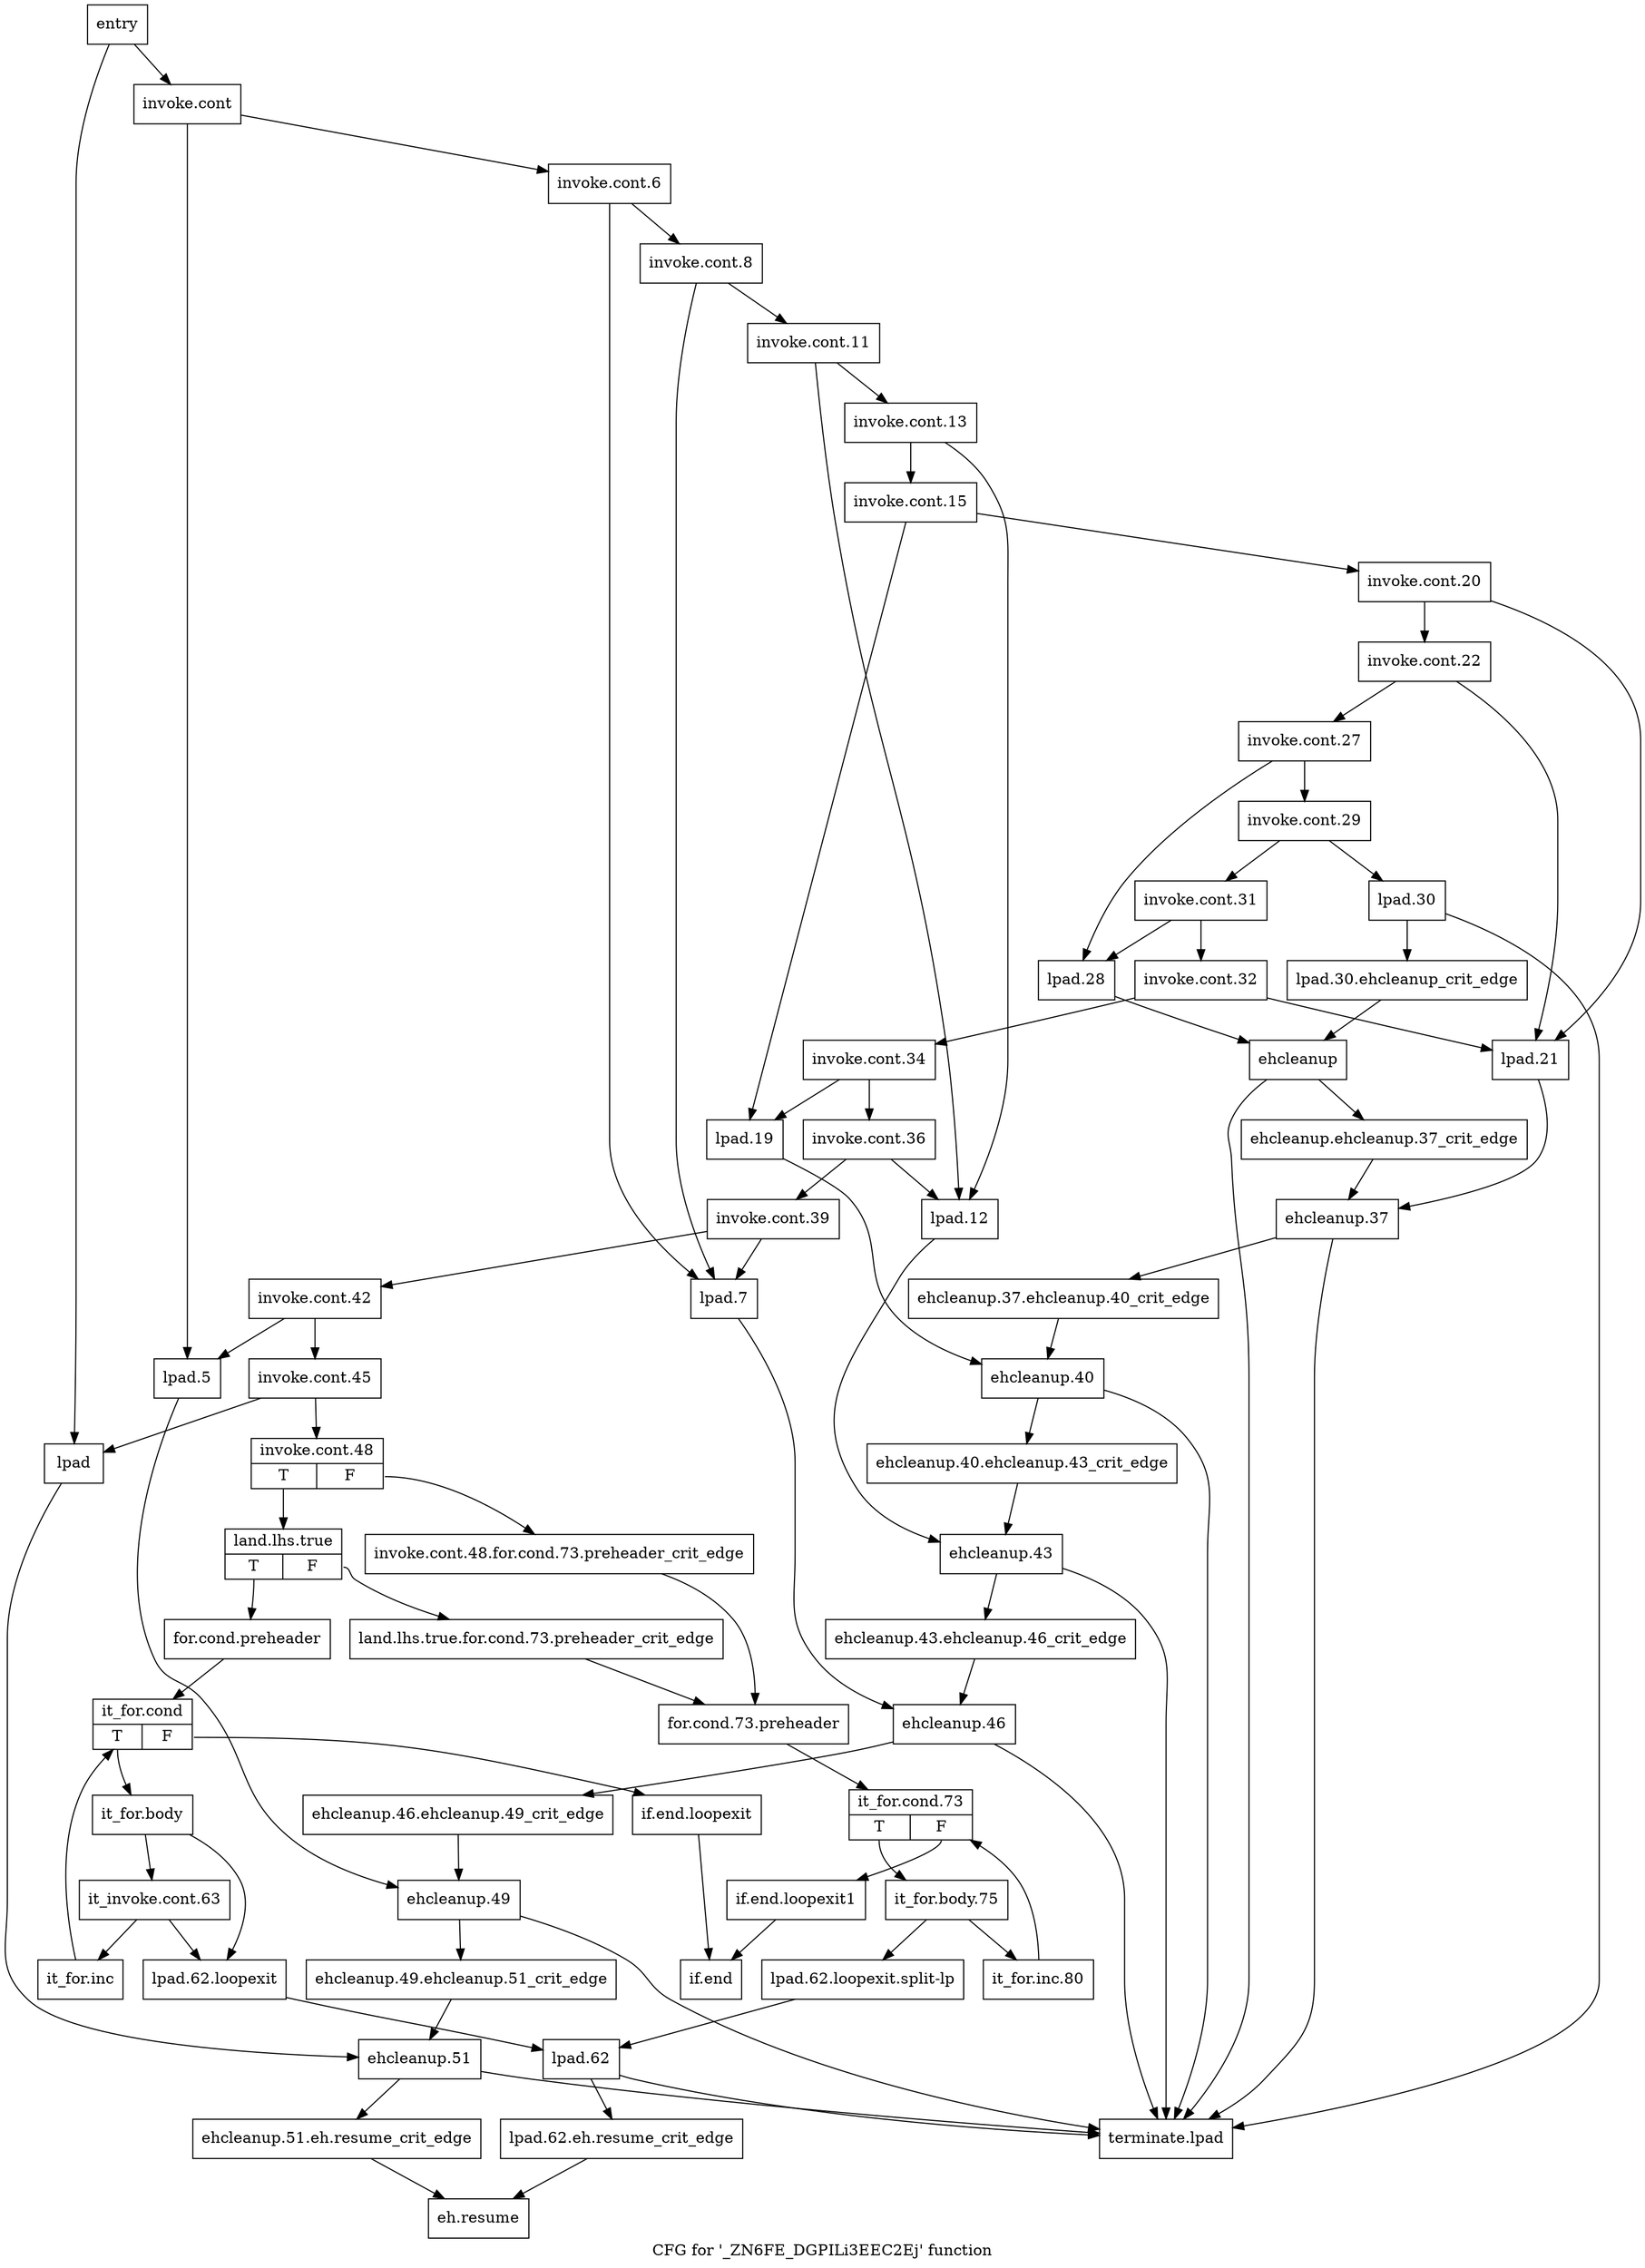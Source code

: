 digraph "CFG for '_ZN6FE_DGPILi3EEC2Ej' function" {
	label="CFG for '_ZN6FE_DGPILi3EEC2Ej' function";

	Node0x4e47070 [shape=record,label="{entry}"];
	Node0x4e47070 -> Node0x4e470c0;
	Node0x4e47070 -> Node0x4e47930;
	Node0x4e470c0 [shape=record,label="{invoke.cont}"];
	Node0x4e470c0 -> Node0x4e47110;
	Node0x4e470c0 -> Node0x4e47980;
	Node0x4e47110 [shape=record,label="{invoke.cont.6}"];
	Node0x4e47110 -> Node0x4e47160;
	Node0x4e47110 -> Node0x4e479d0;
	Node0x4e47160 [shape=record,label="{invoke.cont.8}"];
	Node0x4e47160 -> Node0x4e471b0;
	Node0x4e47160 -> Node0x4e479d0;
	Node0x4e471b0 [shape=record,label="{invoke.cont.11}"];
	Node0x4e471b0 -> Node0x4e47200;
	Node0x4e471b0 -> Node0x4e47a20;
	Node0x4e47200 [shape=record,label="{invoke.cont.13}"];
	Node0x4e47200 -> Node0x4e47250;
	Node0x4e47200 -> Node0x4e47a20;
	Node0x4e47250 [shape=record,label="{invoke.cont.15}"];
	Node0x4e47250 -> Node0x4e472a0;
	Node0x4e47250 -> Node0x4e47a70;
	Node0x4e472a0 [shape=record,label="{invoke.cont.20}"];
	Node0x4e472a0 -> Node0x4e472f0;
	Node0x4e472a0 -> Node0x4e47ac0;
	Node0x4e472f0 [shape=record,label="{invoke.cont.22}"];
	Node0x4e472f0 -> Node0x4e47340;
	Node0x4e472f0 -> Node0x4e47ac0;
	Node0x4e47340 [shape=record,label="{invoke.cont.27}"];
	Node0x4e47340 -> Node0x4e47390;
	Node0x4e47340 -> Node0x4e47b10;
	Node0x4e47390 [shape=record,label="{invoke.cont.29}"];
	Node0x4e47390 -> Node0x4e473e0;
	Node0x4e47390 -> Node0x4e47b60;
	Node0x4e473e0 [shape=record,label="{invoke.cont.31}"];
	Node0x4e473e0 -> Node0x4e47430;
	Node0x4e473e0 -> Node0x4e47b10;
	Node0x4e47430 [shape=record,label="{invoke.cont.32}"];
	Node0x4e47430 -> Node0x4e47480;
	Node0x4e47430 -> Node0x4e47ac0;
	Node0x4e47480 [shape=record,label="{invoke.cont.34}"];
	Node0x4e47480 -> Node0x4e474d0;
	Node0x4e47480 -> Node0x4e47a70;
	Node0x4e474d0 [shape=record,label="{invoke.cont.36}"];
	Node0x4e474d0 -> Node0x4e47520;
	Node0x4e474d0 -> Node0x4e47a20;
	Node0x4e47520 [shape=record,label="{invoke.cont.39}"];
	Node0x4e47520 -> Node0x4e47570;
	Node0x4e47520 -> Node0x4e479d0;
	Node0x4e47570 [shape=record,label="{invoke.cont.42}"];
	Node0x4e47570 -> Node0x4e475c0;
	Node0x4e47570 -> Node0x4e47980;
	Node0x4e475c0 [shape=record,label="{invoke.cont.45}"];
	Node0x4e475c0 -> Node0x4e47610;
	Node0x4e475c0 -> Node0x4e47930;
	Node0x4e47610 [shape=record,label="{invoke.cont.48|{<s0>T|<s1>F}}"];
	Node0x4e47610:s0 -> Node0x4e47700;
	Node0x4e47610:s1 -> Node0x4e47660;
	Node0x4e47660 [shape=record,label="{invoke.cont.48.for.cond.73.preheader_crit_edge}"];
	Node0x4e47660 -> Node0x4e476b0;
	Node0x4e476b0 [shape=record,label="{for.cond.73.preheader}"];
	Node0x4e476b0 -> Node0x4e481a0;
	Node0x4e47700 [shape=record,label="{land.lhs.true|{<s0>T|<s1>F}}"];
	Node0x4e47700:s0 -> Node0x4e477a0;
	Node0x4e47700:s1 -> Node0x4e47750;
	Node0x4e47750 [shape=record,label="{land.lhs.true.for.cond.73.preheader_crit_edge}"];
	Node0x4e47750 -> Node0x4e476b0;
	Node0x4e477a0 [shape=record,label="{for.cond.preheader}"];
	Node0x4e477a0 -> Node0x4e477f0;
	Node0x4e477f0 [shape=record,label="{it_for.cond|{<s0>T|<s1>F}}"];
	Node0x4e477f0:s0 -> Node0x4e47840;
	Node0x4e477f0:s1 -> Node0x4e48290;
	Node0x4e47840 [shape=record,label="{it_for.body}"];
	Node0x4e47840 -> Node0x4e47890;
	Node0x4e47840 -> Node0x4e48060;
	Node0x4e47890 [shape=record,label="{it_invoke.cont.63}"];
	Node0x4e47890 -> Node0x4e478e0;
	Node0x4e47890 -> Node0x4e48060;
	Node0x4e478e0 [shape=record,label="{it_for.inc}"];
	Node0x4e478e0 -> Node0x4e477f0;
	Node0x4e47930 [shape=record,label="{lpad}"];
	Node0x4e47930 -> Node0x4e47fc0;
	Node0x4e47980 [shape=record,label="{lpad.5}"];
	Node0x4e47980 -> Node0x4e47f20;
	Node0x4e479d0 [shape=record,label="{lpad.7}"];
	Node0x4e479d0 -> Node0x4e47e80;
	Node0x4e47a20 [shape=record,label="{lpad.12}"];
	Node0x4e47a20 -> Node0x4e47de0;
	Node0x4e47a70 [shape=record,label="{lpad.19}"];
	Node0x4e47a70 -> Node0x4e47d40;
	Node0x4e47ac0 [shape=record,label="{lpad.21}"];
	Node0x4e47ac0 -> Node0x4e47ca0;
	Node0x4e47b10 [shape=record,label="{lpad.28}"];
	Node0x4e47b10 -> Node0x4e47c00;
	Node0x4e47b60 [shape=record,label="{lpad.30}"];
	Node0x4e47b60 -> Node0x4e47bb0;
	Node0x4e47b60 -> Node0x4e483d0;
	Node0x4e47bb0 [shape=record,label="{lpad.30.ehcleanup_crit_edge}"];
	Node0x4e47bb0 -> Node0x4e47c00;
	Node0x4e47c00 [shape=record,label="{ehcleanup}"];
	Node0x4e47c00 -> Node0x4e47c50;
	Node0x4e47c00 -> Node0x4e483d0;
	Node0x4e47c50 [shape=record,label="{ehcleanup.ehcleanup.37_crit_edge}"];
	Node0x4e47c50 -> Node0x4e47ca0;
	Node0x4e47ca0 [shape=record,label="{ehcleanup.37}"];
	Node0x4e47ca0 -> Node0x4e47cf0;
	Node0x4e47ca0 -> Node0x4e483d0;
	Node0x4e47cf0 [shape=record,label="{ehcleanup.37.ehcleanup.40_crit_edge}"];
	Node0x4e47cf0 -> Node0x4e47d40;
	Node0x4e47d40 [shape=record,label="{ehcleanup.40}"];
	Node0x4e47d40 -> Node0x4e47d90;
	Node0x4e47d40 -> Node0x4e483d0;
	Node0x4e47d90 [shape=record,label="{ehcleanup.40.ehcleanup.43_crit_edge}"];
	Node0x4e47d90 -> Node0x4e47de0;
	Node0x4e47de0 [shape=record,label="{ehcleanup.43}"];
	Node0x4e47de0 -> Node0x4e47e30;
	Node0x4e47de0 -> Node0x4e483d0;
	Node0x4e47e30 [shape=record,label="{ehcleanup.43.ehcleanup.46_crit_edge}"];
	Node0x4e47e30 -> Node0x4e47e80;
	Node0x4e47e80 [shape=record,label="{ehcleanup.46}"];
	Node0x4e47e80 -> Node0x4e47ed0;
	Node0x4e47e80 -> Node0x4e483d0;
	Node0x4e47ed0 [shape=record,label="{ehcleanup.46.ehcleanup.49_crit_edge}"];
	Node0x4e47ed0 -> Node0x4e47f20;
	Node0x4e47f20 [shape=record,label="{ehcleanup.49}"];
	Node0x4e47f20 -> Node0x4e47f70;
	Node0x4e47f20 -> Node0x4e483d0;
	Node0x4e47f70 [shape=record,label="{ehcleanup.49.ehcleanup.51_crit_edge}"];
	Node0x4e47f70 -> Node0x4e47fc0;
	Node0x4e47fc0 [shape=record,label="{ehcleanup.51}"];
	Node0x4e47fc0 -> Node0x4e48010;
	Node0x4e47fc0 -> Node0x4e483d0;
	Node0x4e48010 [shape=record,label="{ehcleanup.51.eh.resume_crit_edge}"];
	Node0x4e48010 -> Node0x4e48380;
	Node0x4e48060 [shape=record,label="{lpad.62.loopexit}"];
	Node0x4e48060 -> Node0x4e48100;
	Node0x4e480b0 [shape=record,label="{lpad.62.loopexit.split-lp}"];
	Node0x4e480b0 -> Node0x4e48100;
	Node0x4e48100 [shape=record,label="{lpad.62}"];
	Node0x4e48100 -> Node0x4e48150;
	Node0x4e48100 -> Node0x4e483d0;
	Node0x4e48150 [shape=record,label="{lpad.62.eh.resume_crit_edge}"];
	Node0x4e48150 -> Node0x4e48380;
	Node0x4e481a0 [shape=record,label="{it_for.cond.73|{<s0>T|<s1>F}}"];
	Node0x4e481a0:s0 -> Node0x4e481f0;
	Node0x4e481a0:s1 -> Node0x4e482e0;
	Node0x4e481f0 [shape=record,label="{it_for.body.75}"];
	Node0x4e481f0 -> Node0x4e48240;
	Node0x4e481f0 -> Node0x4e480b0;
	Node0x4e48240 [shape=record,label="{it_for.inc.80}"];
	Node0x4e48240 -> Node0x4e481a0;
	Node0x4e48290 [shape=record,label="{if.end.loopexit}"];
	Node0x4e48290 -> Node0x4e48330;
	Node0x4e482e0 [shape=record,label="{if.end.loopexit1}"];
	Node0x4e482e0 -> Node0x4e48330;
	Node0x4e48330 [shape=record,label="{if.end}"];
	Node0x4e48380 [shape=record,label="{eh.resume}"];
	Node0x4e483d0 [shape=record,label="{terminate.lpad}"];
}
